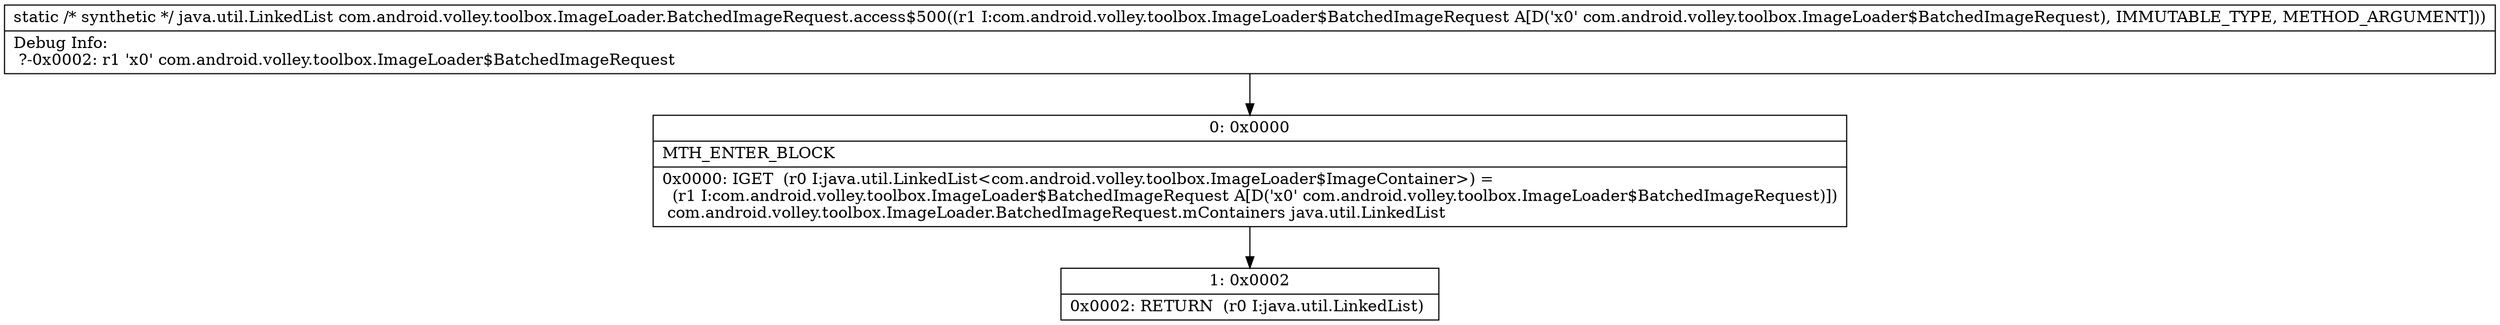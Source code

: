 digraph "CFG forcom.android.volley.toolbox.ImageLoader.BatchedImageRequest.access$500(Lcom\/android\/volley\/toolbox\/ImageLoader$BatchedImageRequest;)Ljava\/util\/LinkedList;" {
Node_0 [shape=record,label="{0\:\ 0x0000|MTH_ENTER_BLOCK\l|0x0000: IGET  (r0 I:java.util.LinkedList\<com.android.volley.toolbox.ImageLoader$ImageContainer\>) = \l  (r1 I:com.android.volley.toolbox.ImageLoader$BatchedImageRequest A[D('x0' com.android.volley.toolbox.ImageLoader$BatchedImageRequest)])\l com.android.volley.toolbox.ImageLoader.BatchedImageRequest.mContainers java.util.LinkedList \l}"];
Node_1 [shape=record,label="{1\:\ 0x0002|0x0002: RETURN  (r0 I:java.util.LinkedList) \l}"];
MethodNode[shape=record,label="{static \/* synthetic *\/ java.util.LinkedList com.android.volley.toolbox.ImageLoader.BatchedImageRequest.access$500((r1 I:com.android.volley.toolbox.ImageLoader$BatchedImageRequest A[D('x0' com.android.volley.toolbox.ImageLoader$BatchedImageRequest), IMMUTABLE_TYPE, METHOD_ARGUMENT]))  | Debug Info:\l  ?\-0x0002: r1 'x0' com.android.volley.toolbox.ImageLoader$BatchedImageRequest\l}"];
MethodNode -> Node_0;
Node_0 -> Node_1;
}


